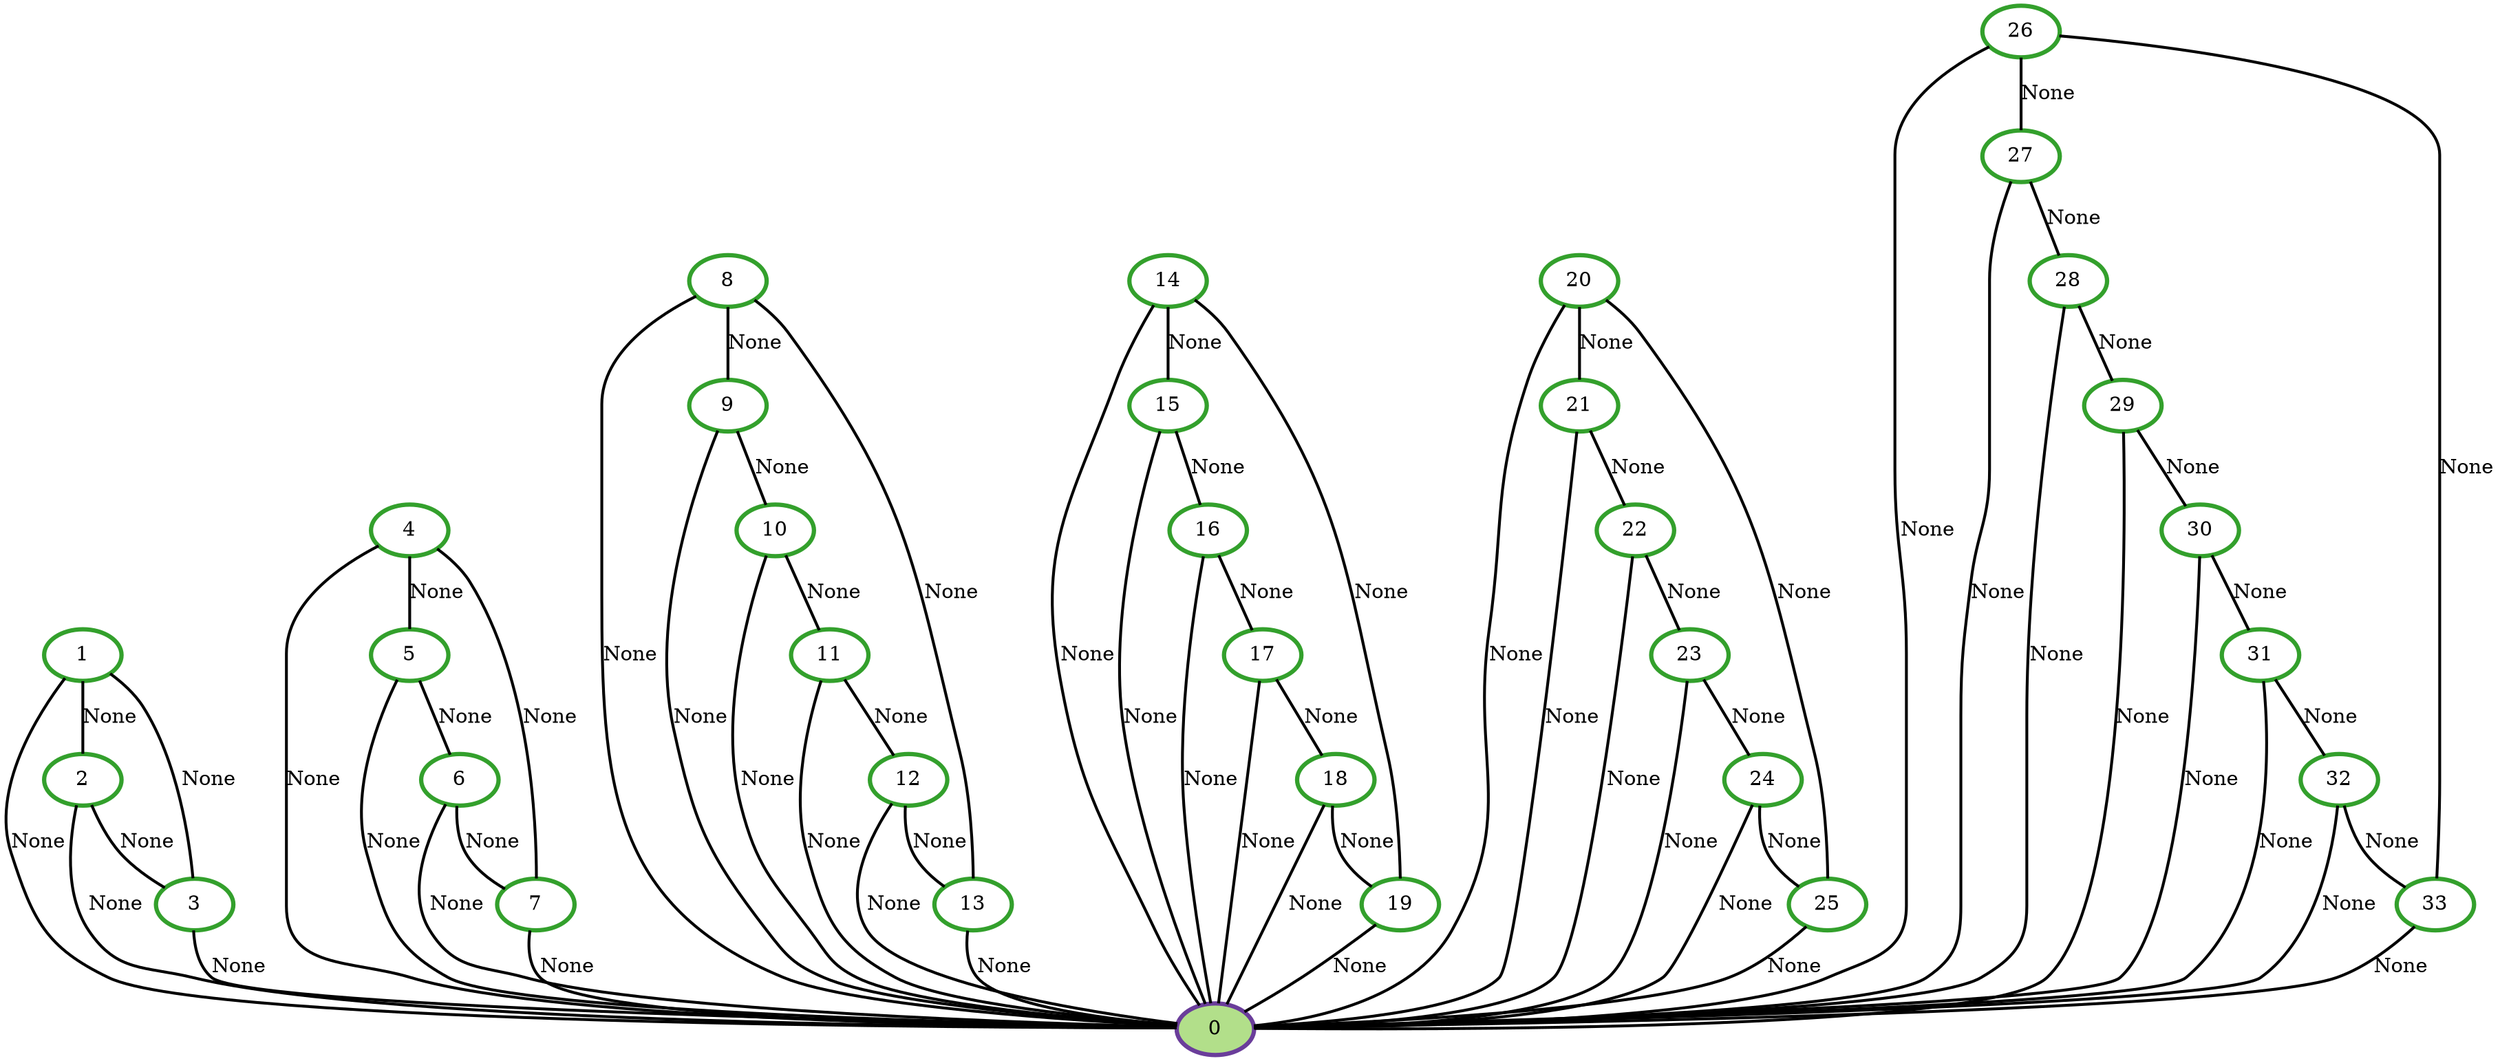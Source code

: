 graph G {
    0 [penwidth=3,label="0",color=10, colorscheme=paired12,style=filled,fillcolor=3]
    1 [penwidth=3,label="1",color=4, colorscheme=paired12]
    2 [penwidth=3,label="2",color=4, colorscheme=paired12]
    3 [penwidth=3,label="3",color=4, colorscheme=paired12]
    4 [penwidth=3,label="4",color=4, colorscheme=paired12]
    5 [penwidth=3,label="5",color=4, colorscheme=paired12]
    6 [penwidth=3,label="6",color=4, colorscheme=paired12]
    7 [penwidth=3,label="7",color=4, colorscheme=paired12]
    8 [penwidth=3,label="8",color=4, colorscheme=paired12]
    9 [penwidth=3,label="9",color=4, colorscheme=paired12]
    10 [penwidth=3,label="10",color=4, colorscheme=paired12]
    11 [penwidth=3,label="11",color=4, colorscheme=paired12]
    12 [penwidth=3,label="12",color=4, colorscheme=paired12]
    13 [penwidth=3,label="13",color=4, colorscheme=paired12]
    14 [penwidth=3,label="14",color=4, colorscheme=paired12]
    15 [penwidth=3,label="15",color=4, colorscheme=paired12]
    16 [penwidth=3,label="16",color=4, colorscheme=paired12]
    17 [penwidth=3,label="17",color=4, colorscheme=paired12]
    18 [penwidth=3,label="18",color=4, colorscheme=paired12]
    19 [penwidth=3,label="19",color=4, colorscheme=paired12]
    20 [penwidth=3,label="20",color=4, colorscheme=paired12]
    21 [penwidth=3,label="21",color=4, colorscheme=paired12]
    22 [penwidth=3,label="22",color=4, colorscheme=paired12]
    23 [penwidth=3,label="23",color=4, colorscheme=paired12]
    24 [penwidth=3,label="24",color=4, colorscheme=paired12]
    25 [penwidth=3,label="25",color=4, colorscheme=paired12]
    26 [penwidth=3,label="26",color=4, colorscheme=paired12]
    27 [penwidth=3,label="27",color=4, colorscheme=paired12]
    28 [penwidth=3,label="28",color=4, colorscheme=paired12]
    29 [penwidth=3,label="29",color=4, colorscheme=paired12]
    30 [penwidth=3,label="30",color=4, colorscheme=paired12]
    31 [penwidth=3,label="31",color=4, colorscheme=paired12]
    32 [penwidth=3,label="32",color=4, colorscheme=paired12]
    33 [penwidth=3,label="33",color=4, colorscheme=paired12]

    1--0 [penwidth=2,label="None"]
    2--0 [penwidth=2,label="None"]
    1--2 [penwidth=2,label="None"]
    3--0 [penwidth=2,label="None"]
    2--3 [penwidth=2,label="None"]
    3--1 [penwidth=2,label="None"]
    4--0 [penwidth=2,label="None"]
    5--0 [penwidth=2,label="None"]
    4--5 [penwidth=2,label="None"]
    6--0 [penwidth=2,label="None"]
    5--6 [penwidth=2,label="None"]
    7--0 [penwidth=2,label="None"]
    6--7 [penwidth=2,label="None"]
    7--4 [penwidth=2,label="None"]
    8--0 [penwidth=2,label="None"]
    9--0 [penwidth=2,label="None"]
    8--9 [penwidth=2,label="None"]
    10--0 [penwidth=2,label="None"]
    9--10 [penwidth=2,label="None"]
    11--0 [penwidth=2,label="None"]
    10--11 [penwidth=2,label="None"]
    12--0 [penwidth=2,label="None"]
    11--12 [penwidth=2,label="None"]
    13--0 [penwidth=2,label="None"]
    12--13 [penwidth=2,label="None"]
    13--8 [penwidth=2,label="None"]
    14--0 [penwidth=2,label="None"]
    15--0 [penwidth=2,label="None"]
    14--15 [penwidth=2,label="None"]
    16--0 [penwidth=2,label="None"]
    15--16 [penwidth=2,label="None"]
    17--0 [penwidth=2,label="None"]
    16--17 [penwidth=2,label="None"]
    18--0 [penwidth=2,label="None"]
    17--18 [penwidth=2,label="None"]
    19--0 [penwidth=2,label="None"]
    18--19 [penwidth=2,label="None"]
    19--14 [penwidth=2,label="None"]
    20--0 [penwidth=2,label="None"]
    21--0 [penwidth=2,label="None"]
    20--21 [penwidth=2,label="None"]
    22--0 [penwidth=2,label="None"]
    21--22 [penwidth=2,label="None"]
    23--0 [penwidth=2,label="None"]
    22--23 [penwidth=2,label="None"]
    24--0 [penwidth=2,label="None"]
    23--24 [penwidth=2,label="None"]
    25--0 [penwidth=2,label="None"]
    24--25 [penwidth=2,label="None"]
    25--20 [penwidth=2,label="None"]
    26--0 [penwidth=2,label="None"]
    27--0 [penwidth=2,label="None"]
    26--27 [penwidth=2,label="None"]
    28--0 [penwidth=2,label="None"]
    27--28 [penwidth=2,label="None"]
    29--0 [penwidth=2,label="None"]
    28--29 [penwidth=2,label="None"]
    30--0 [penwidth=2,label="None"]
    29--30 [penwidth=2,label="None"]
    31--0 [penwidth=2,label="None"]
    30--31 [penwidth=2,label="None"]
    32--0 [penwidth=2,label="None"]
    31--32 [penwidth=2,label="None"]
    33--0 [penwidth=2,label="None"]
    32--33 [penwidth=2,label="None"]
    33--26 [penwidth=2,label="None"]
}